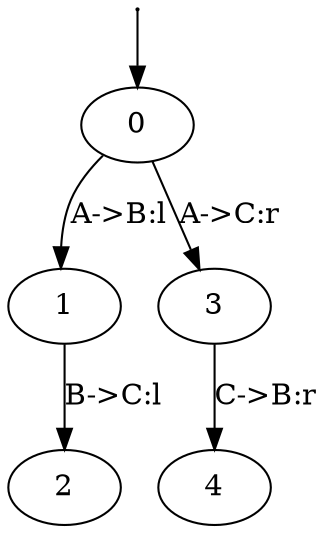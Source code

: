 digraph Wb {
    s0 [label="" height=0 width=0]
    s0 -> 0
    0 -> 1 [label="A->B:l"]
    1 -> 2 [label="B->C:l"]
    0 -> 3 [label="A->C:r"]
    3 -> 4 [label="C->B:r"]
}